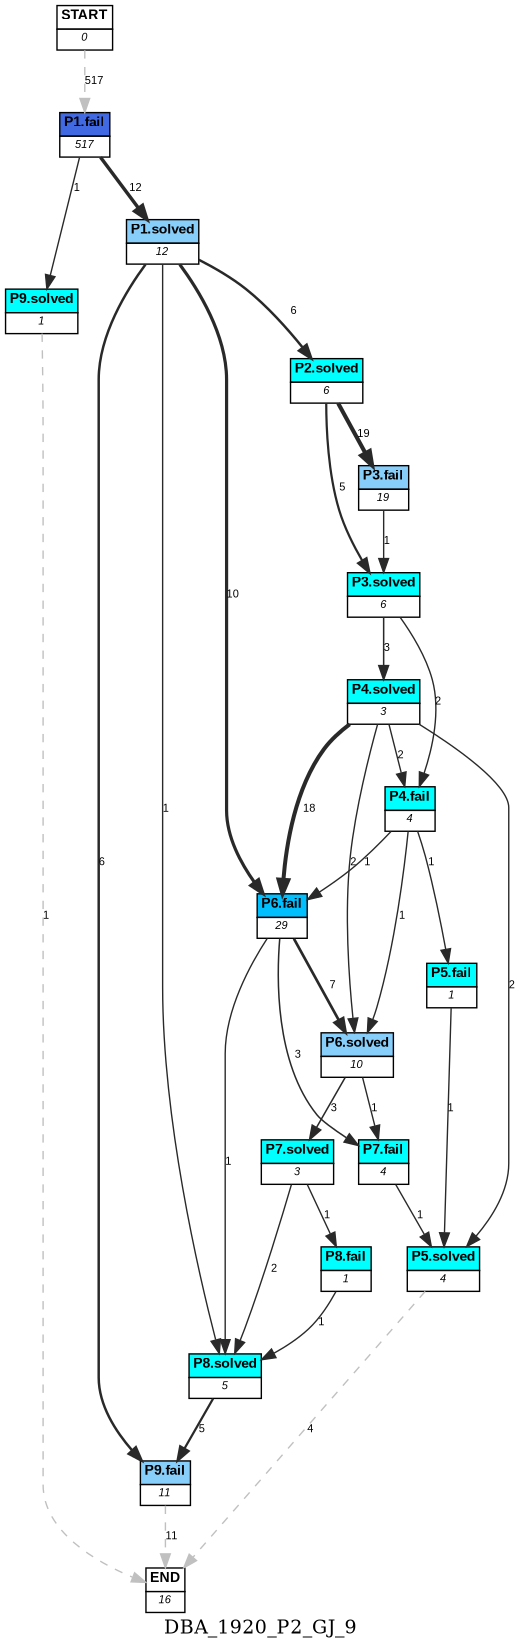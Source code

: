 digraph DBA_1920_P2_GJ_9 {
	label=DBA_1920_P2_GJ_9;
	dpi = 150
	size="16,11!";
	margin = 0;
"START" [shape=plain, label=<<table border="0" cellborder="1" cellspacing="0"><tr><td bgcolor="white"><FONT face="Arial" POINT-SIZE="10"><b>START</b></FONT></td></tr><tr><td bgcolor="white"><FONT face="Arial" POINT-SIZE="8"><i>0</i></FONT></td></tr></table>>]

"P1.fail" [shape=plain, label=<<table border="0" cellborder="1" cellspacing="0"><tr><td bgcolor="royalblue"><FONT face="Arial" POINT-SIZE="10"><b>P1.fail</b></FONT></td></tr><tr><td bgcolor="white"><FONT face="Arial" POINT-SIZE="8"><i>517</i></FONT></td></tr></table>>]

"P9.solved" [shape=plain, label=<<table border="0" cellborder="1" cellspacing="0"><tr><td bgcolor="aqua"><FONT face="Arial" POINT-SIZE="10"><b>P9.solved</b></FONT></td></tr><tr><td bgcolor="white"><FONT face="Arial" POINT-SIZE="8"><i>1</i></FONT></td></tr></table>>]

"P1.solved" [shape=plain, label=<<table border="0" cellborder="1" cellspacing="0"><tr><td bgcolor="lightskyblue"><FONT face="Arial" POINT-SIZE="10"><b>P1.solved</b></FONT></td></tr><tr><td bgcolor="white"><FONT face="Arial" POINT-SIZE="8"><i>12</i></FONT></td></tr></table>>]

"P2.solved" [shape=plain, label=<<table border="0" cellborder="1" cellspacing="0"><tr><td bgcolor="aqua"><FONT face="Arial" POINT-SIZE="10"><b>P2.solved</b></FONT></td></tr><tr><td bgcolor="white"><FONT face="Arial" POINT-SIZE="8"><i>6</i></FONT></td></tr></table>>]

"P3.fail" [shape=plain, label=<<table border="0" cellborder="1" cellspacing="0"><tr><td bgcolor="lightskyblue"><FONT face="Arial" POINT-SIZE="10"><b>P3.fail</b></FONT></td></tr><tr><td bgcolor="white"><FONT face="Arial" POINT-SIZE="8"><i>19</i></FONT></td></tr></table>>]

"P3.solved" [shape=plain, label=<<table border="0" cellborder="1" cellspacing="0"><tr><td bgcolor="aqua"><FONT face="Arial" POINT-SIZE="10"><b>P3.solved</b></FONT></td></tr><tr><td bgcolor="white"><FONT face="Arial" POINT-SIZE="8"><i>6</i></FONT></td></tr></table>>]

"P4.solved" [shape=plain, label=<<table border="0" cellborder="1" cellspacing="0"><tr><td bgcolor="aqua"><FONT face="Arial" POINT-SIZE="10"><b>P4.solved</b></FONT></td></tr><tr><td bgcolor="white"><FONT face="Arial" POINT-SIZE="8"><i>3</i></FONT></td></tr></table>>]

"P5.solved" [shape=plain, label=<<table border="0" cellborder="1" cellspacing="0"><tr><td bgcolor="aqua"><FONT face="Arial" POINT-SIZE="10"><b>P5.solved</b></FONT></td></tr><tr><td bgcolor="white"><FONT face="Arial" POINT-SIZE="8"><i>4</i></FONT></td></tr></table>>]

"P6.fail" [shape=plain, label=<<table border="0" cellborder="1" cellspacing="0"><tr><td bgcolor="deepskyblue"><FONT face="Arial" POINT-SIZE="10"><b>P6.fail</b></FONT></td></tr><tr><td bgcolor="white"><FONT face="Arial" POINT-SIZE="8"><i>29</i></FONT></td></tr></table>>]

"P6.solved" [shape=plain, label=<<table border="0" cellborder="1" cellspacing="0"><tr><td bgcolor="lightskyblue"><FONT face="Arial" POINT-SIZE="10"><b>P6.solved</b></FONT></td></tr><tr><td bgcolor="white"><FONT face="Arial" POINT-SIZE="8"><i>10</i></FONT></td></tr></table>>]

"P7.fail" [shape=plain, label=<<table border="0" cellborder="1" cellspacing="0"><tr><td bgcolor="aqua"><FONT face="Arial" POINT-SIZE="10"><b>P7.fail</b></FONT></td></tr><tr><td bgcolor="white"><FONT face="Arial" POINT-SIZE="8"><i>4</i></FONT></td></tr></table>>]

"P4.fail" [shape=plain, label=<<table border="0" cellborder="1" cellspacing="0"><tr><td bgcolor="aqua"><FONT face="Arial" POINT-SIZE="10"><b>P4.fail</b></FONT></td></tr><tr><td bgcolor="white"><FONT face="Arial" POINT-SIZE="8"><i>4</i></FONT></td></tr></table>>]

"P5.fail" [shape=plain, label=<<table border="0" cellborder="1" cellspacing="0"><tr><td bgcolor="aqua"><FONT face="Arial" POINT-SIZE="10"><b>P5.fail</b></FONT></td></tr><tr><td bgcolor="white"><FONT face="Arial" POINT-SIZE="8"><i>1</i></FONT></td></tr></table>>]

"P7.solved" [shape=plain, label=<<table border="0" cellborder="1" cellspacing="0"><tr><td bgcolor="aqua"><FONT face="Arial" POINT-SIZE="10"><b>P7.solved</b></FONT></td></tr><tr><td bgcolor="white"><FONT face="Arial" POINT-SIZE="8"><i>3</i></FONT></td></tr></table>>]

"P8.solved" [shape=plain, label=<<table border="0" cellborder="1" cellspacing="0"><tr><td bgcolor="aqua"><FONT face="Arial" POINT-SIZE="10"><b>P8.solved</b></FONT></td></tr><tr><td bgcolor="white"><FONT face="Arial" POINT-SIZE="8"><i>5</i></FONT></td></tr></table>>]

"P9.fail" [shape=plain, label=<<table border="0" cellborder="1" cellspacing="0"><tr><td bgcolor="lightskyblue"><FONT face="Arial" POINT-SIZE="10"><b>P9.fail</b></FONT></td></tr><tr><td bgcolor="white"><FONT face="Arial" POINT-SIZE="8"><i>11</i></FONT></td></tr></table>>]

"P8.fail" [shape=plain, label=<<table border="0" cellborder="1" cellspacing="0"><tr><td bgcolor="aqua"><FONT face="Arial" POINT-SIZE="10"><b>P8.fail</b></FONT></td></tr><tr><td bgcolor="white"><FONT face="Arial" POINT-SIZE="8"><i>1</i></FONT></td></tr></table>>]

"END" [shape=plain, label=<<table border="0" cellborder="1" cellspacing="0"><tr><td bgcolor="white"><FONT face="Arial" POINT-SIZE="10"><b>END</b></FONT></td></tr><tr><td bgcolor="white"><FONT face="Arial" POINT-SIZE="8"><i>16</i></FONT></td></tr></table>>]

"START" -> "P1.fail" [ style = dashed color=grey label ="517" labelfloat=false fontname="Arial" fontsize=8]

"P1.fail" -> "P9.solved" [ color=grey16 penwidth = "1"label ="1" labelfloat=false fontname="Arial" fontsize=8]

"P1.fail" -> "P1.solved" [ color=grey16 penwidth = "2.484906649788"label ="12" labelfloat=false fontname="Arial" fontsize=8]

"P9.solved" -> "END" [ style = dashed color=grey label ="1" labelfloat=false fontname="Arial" fontsize=8]

"P1.solved" -> "P2.solved" [ color=grey16 penwidth = "1.79175946922805"label ="6" labelfloat=false fontname="Arial" fontsize=8]

"P1.solved" -> "P6.fail" [ color=grey16 penwidth = "2.30258509299405"label ="10" labelfloat=false fontname="Arial" fontsize=8]

"P1.solved" -> "P8.solved" [ color=grey16 penwidth = "1"label ="1" labelfloat=false fontname="Arial" fontsize=8]

"P1.solved" -> "P9.fail" [ color=grey16 penwidth = "1.79175946922805"label ="6" labelfloat=false fontname="Arial" fontsize=8]

"P2.solved" -> "P3.fail" [ color=grey16 penwidth = "2.94443897916644"label ="19" labelfloat=false fontname="Arial" fontsize=8]

"P2.solved" -> "P3.solved" [ color=grey16 penwidth = "1.6094379124341"label ="5" labelfloat=false fontname="Arial" fontsize=8]

"P3.fail" -> "P3.solved" [ color=grey16 penwidth = "1"label ="1" labelfloat=false fontname="Arial" fontsize=8]

"P3.solved" -> "P4.solved" [ color=grey16 penwidth = "1.09861228866811"label ="3" labelfloat=false fontname="Arial" fontsize=8]

"P3.solved" -> "P4.fail" [ color=grey16 penwidth = "1"label ="2" labelfloat=false fontname="Arial" fontsize=8]

"P4.solved" -> "P5.solved" [ color=grey16 penwidth = "1"label ="2" labelfloat=false fontname="Arial" fontsize=8]

"P4.solved" -> "P6.fail" [ color=grey16 penwidth = "2.89037175789616"label ="18" labelfloat=false fontname="Arial" fontsize=8]

"P4.solved" -> "P6.solved" [ color=grey16 penwidth = "1"label ="2" labelfloat=false fontname="Arial" fontsize=8]

"P4.solved" -> "P4.fail" [ color=grey16 penwidth = "1"label ="2" labelfloat=false fontname="Arial" fontsize=8]

"P5.solved" -> "END" [ style = dashed color=grey label ="4" labelfloat=false fontname="Arial" fontsize=8]

"P6.fail" -> "P6.solved" [ color=grey16 penwidth = "1.94591014905531"label ="7" labelfloat=false fontname="Arial" fontsize=8]

"P6.fail" -> "P7.fail" [ color=grey16 penwidth = "1.09861228866811"label ="3" labelfloat=false fontname="Arial" fontsize=8]

"P6.fail" -> "P8.solved" [ color=grey16 penwidth = "1"label ="1" labelfloat=false fontname="Arial" fontsize=8]

"P6.solved" -> "P7.fail" [ color=grey16 penwidth = "1"label ="1" labelfloat=false fontname="Arial" fontsize=8]

"P6.solved" -> "P7.solved" [ color=grey16 penwidth = "1.09861228866811"label ="3" labelfloat=false fontname="Arial" fontsize=8]

"P7.fail" -> "P5.solved" [ color=grey16 penwidth = "1"label ="1" labelfloat=false fontname="Arial" fontsize=8]

"P4.fail" -> "P6.fail" [ color=grey16 penwidth = "1"label ="1" labelfloat=false fontname="Arial" fontsize=8]

"P4.fail" -> "P6.solved" [ color=grey16 penwidth = "1"label ="1" labelfloat=false fontname="Arial" fontsize=8]

"P4.fail" -> "P5.fail" [ color=grey16 penwidth = "1"label ="1" labelfloat=false fontname="Arial" fontsize=8]

"P5.fail" -> "P5.solved" [ color=grey16 penwidth = "1"label ="1" labelfloat=false fontname="Arial" fontsize=8]

"P7.solved" -> "P8.solved" [ color=grey16 penwidth = "1"label ="2" labelfloat=false fontname="Arial" fontsize=8]

"P7.solved" -> "P8.fail" [ color=grey16 penwidth = "1"label ="1" labelfloat=false fontname="Arial" fontsize=8]

"P8.solved" -> "P9.fail" [ color=grey16 penwidth = "1.6094379124341"label ="5" labelfloat=false fontname="Arial" fontsize=8]

"P9.fail" -> "END" [ style = dashed color=grey label ="11" labelfloat=false fontname="Arial" fontsize=8]

"P8.fail" -> "P8.solved" [ color=grey16 penwidth = "1"label ="1" labelfloat=false fontname="Arial" fontsize=8]

}
